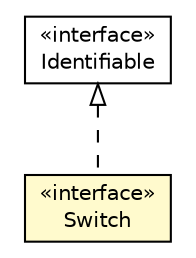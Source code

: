 #!/usr/local/bin/dot
#
# Class diagram 
# Generated by UMLGraph version R5_6 (http://www.umlgraph.org/)
#

digraph G {
	edge [fontname="Helvetica",fontsize=10,labelfontname="Helvetica",labelfontsize=10];
	node [fontname="Helvetica",fontsize=10,shape=plaintext];
	nodesep=0.25;
	ranksep=0.5;
	// eu.itesla_project.iidm.network.Switch
	c7787 [label=<<table title="eu.itesla_project.iidm.network.Switch" border="0" cellborder="1" cellspacing="0" cellpadding="2" port="p" bgcolor="lemonChiffon" href="./Switch.html">
		<tr><td><table border="0" cellspacing="0" cellpadding="1">
<tr><td align="center" balign="center"> &#171;interface&#187; </td></tr>
<tr><td align="center" balign="center"> Switch </td></tr>
		</table></td></tr>
		</table>>, URL="./Switch.html", fontname="Helvetica", fontcolor="black", fontsize=10.0];
	// eu.itesla_project.iidm.network.Identifiable
	c7802 [label=<<table title="eu.itesla_project.iidm.network.Identifiable" border="0" cellborder="1" cellspacing="0" cellpadding="2" port="p" href="./Identifiable.html">
		<tr><td><table border="0" cellspacing="0" cellpadding="1">
<tr><td align="center" balign="center"> &#171;interface&#187; </td></tr>
<tr><td align="center" balign="center"> Identifiable </td></tr>
		</table></td></tr>
		</table>>, URL="./Identifiable.html", fontname="Helvetica", fontcolor="black", fontsize=10.0];
	//eu.itesla_project.iidm.network.Switch implements eu.itesla_project.iidm.network.Identifiable
	c7802:p -> c7787:p [dir=back,arrowtail=empty,style=dashed];
}

